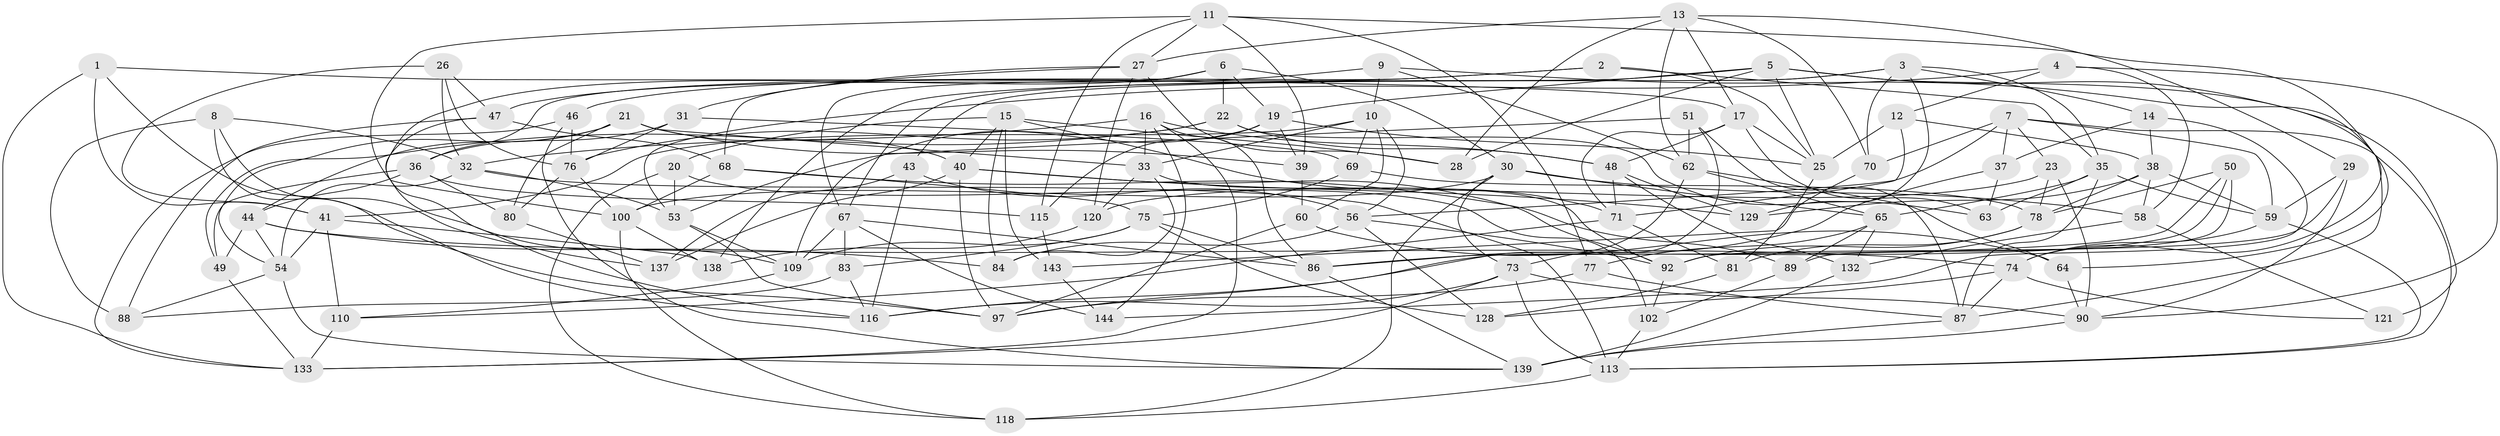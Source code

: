 // original degree distribution, {4: 1.0}
// Generated by graph-tools (version 1.1) at 2025/11/02/27/25 16:11:48]
// undirected, 97 vertices, 243 edges
graph export_dot {
graph [start="1"]
  node [color=gray90,style=filled];
  1;
  2;
  3 [super="+79"];
  4;
  5 [super="+34"];
  6 [super="+123"];
  7 [super="+119"];
  8;
  9;
  10 [super="+146"];
  11 [super="+82"];
  12;
  13 [super="+85"];
  14;
  15 [super="+108"];
  16 [super="+18"];
  17 [super="+24"];
  19 [super="+125"];
  20;
  21 [super="+99"];
  22 [super="+117"];
  23;
  25 [super="+72"];
  26;
  27 [super="+57"];
  28;
  29;
  30 [super="+91"];
  31;
  32 [super="+45"];
  33 [super="+52"];
  35 [super="+101"];
  36 [super="+42"];
  37;
  38 [super="+112"];
  39;
  40 [super="+148"];
  41 [super="+55"];
  43;
  44 [super="+96"];
  46;
  47 [super="+107"];
  48 [super="+134"];
  49;
  50;
  51;
  53 [super="+131"];
  54 [super="+111"];
  56 [super="+66"];
  58 [super="+145"];
  59 [super="+61"];
  60;
  62 [super="+94"];
  63;
  64;
  65 [super="+140"];
  67 [super="+106"];
  68 [super="+114"];
  69;
  70;
  71 [super="+95"];
  73 [super="+147"];
  74 [super="+93"];
  75 [super="+126"];
  76 [super="+127"];
  77;
  78 [super="+105"];
  80;
  81;
  83;
  84;
  86 [super="+130"];
  87 [super="+98"];
  88;
  89;
  90 [super="+141"];
  92 [super="+103"];
  97 [super="+104"];
  100 [super="+135"];
  102;
  109 [super="+122"];
  110;
  113 [super="+124"];
  115;
  116 [super="+136"];
  118;
  120;
  121;
  128;
  129;
  132;
  133 [super="+142"];
  137;
  138;
  139 [super="+149"];
  143;
  144;
  1 -- 116;
  1 -- 17;
  1 -- 41;
  1 -- 133;
  2 -- 25;
  2 -- 46;
  2 -- 36;
  2 -- 35;
  3 -- 35;
  3 -- 129;
  3 -- 43;
  3 -- 70;
  3 -- 14;
  3 -- 67;
  4 -- 90;
  4 -- 53;
  4 -- 12;
  4 -- 58;
  5 -- 138;
  5 -- 19;
  5 -- 121;
  5 -- 64;
  5 -- 25;
  5 -- 28;
  6 -- 22 [weight=2];
  6 -- 19;
  6 -- 67;
  6 -- 109;
  6 -- 30;
  7 -- 56;
  7 -- 37;
  7 -- 23;
  7 -- 70;
  7 -- 113;
  7 -- 59;
  8 -- 88;
  8 -- 137;
  8 -- 97;
  8 -- 32;
  9 -- 62;
  9 -- 47;
  9 -- 87;
  9 -- 10;
  10 -- 69;
  10 -- 60;
  10 -- 41;
  10 -- 56;
  10 -- 33;
  11 -- 39;
  11 -- 74;
  11 -- 115;
  11 -- 77;
  11 -- 100;
  11 -- 27;
  12 -- 71;
  12 -- 38;
  12 -- 25;
  13 -- 62;
  13 -- 28;
  13 -- 27;
  13 -- 17;
  13 -- 29;
  13 -- 70;
  14 -- 37;
  14 -- 144;
  14 -- 38;
  15 -- 84;
  15 -- 143;
  15 -- 20;
  15 -- 28;
  15 -- 71;
  15 -- 40;
  16 -- 33;
  16 -- 86;
  16 -- 32;
  16 -- 144;
  16 -- 133;
  16 -- 48;
  17 -- 71;
  17 -- 25;
  17 -- 63;
  17 -- 48;
  19 -- 39;
  19 -- 115;
  19 -- 25;
  19 -- 109;
  20 -- 102;
  20 -- 118;
  20 -- 53;
  21 -- 39;
  21 -- 44;
  21 -- 54;
  21 -- 80;
  21 -- 33;
  21 -- 40;
  22 -- 49;
  22 -- 63;
  22 -- 48;
  22 -- 76;
  23 -- 120;
  23 -- 90;
  23 -- 78;
  25 -- 81;
  26 -- 47;
  26 -- 41;
  26 -- 32;
  26 -- 76;
  27 -- 31;
  27 -- 68;
  27 -- 28;
  27 -- 120;
  29 -- 59;
  29 -- 90;
  29 -- 92;
  30 -- 100;
  30 -- 58;
  30 -- 118;
  30 -- 73;
  30 -- 65;
  31 -- 36;
  31 -- 76;
  31 -- 69;
  32 -- 54;
  32 -- 53;
  32 -- 113;
  33 -- 84;
  33 -- 120;
  33 -- 92;
  35 -- 87;
  35 -- 65;
  35 -- 63;
  35 -- 59;
  36 -- 49;
  36 -- 80;
  36 -- 115;
  36 -- 44;
  37 -- 86;
  37 -- 63;
  38 -- 58;
  38 -- 59;
  38 -- 129;
  38 -- 78;
  39 -- 60;
  40 -- 129;
  40 -- 92;
  40 -- 97;
  40 -- 137;
  41 -- 110;
  41 -- 54;
  41 -- 138;
  43 -- 137;
  43 -- 56;
  43 -- 116;
  44 -- 74;
  44 -- 49;
  44 -- 84;
  44 -- 54;
  46 -- 76;
  46 -- 133;
  46 -- 139;
  47 -- 88;
  47 -- 68 [weight=2];
  47 -- 116;
  48 -- 129;
  48 -- 71;
  48 -- 132;
  49 -- 133;
  50 -- 89;
  50 -- 116;
  50 -- 78;
  50 -- 86;
  51 -- 87;
  51 -- 73;
  51 -- 53;
  51 -- 62;
  53 -- 97;
  53 -- 109;
  54 -- 139;
  54 -- 88;
  56 -- 84;
  56 -- 92;
  56 -- 128;
  58 -- 121 [weight=2];
  58 -- 132;
  59 -- 113;
  59 -- 74;
  60 -- 64;
  60 -- 97;
  62 -- 64;
  62 -- 97;
  62 -- 65;
  64 -- 90;
  65 -- 77;
  65 -- 89;
  65 -- 132;
  67 -- 144;
  67 -- 83;
  67 -- 86;
  67 -- 109;
  68 -- 89;
  68 -- 75;
  68 -- 100;
  69 -- 78;
  69 -- 75;
  70 -- 143;
  71 -- 81;
  71 -- 110;
  73 -- 90;
  73 -- 116;
  73 -- 133;
  73 -- 113;
  74 -- 128;
  74 -- 87;
  74 -- 121;
  75 -- 109;
  75 -- 128;
  75 -- 83;
  75 -- 86;
  76 -- 80;
  76 -- 100;
  77 -- 87;
  77 -- 97;
  78 -- 81;
  78 -- 92;
  80 -- 137;
  81 -- 128;
  83 -- 88;
  83 -- 116;
  86 -- 139;
  87 -- 139;
  89 -- 102;
  90 -- 139;
  92 -- 102;
  100 -- 118;
  100 -- 138;
  102 -- 113;
  109 -- 110;
  110 -- 133;
  113 -- 118;
  115 -- 143;
  120 -- 138;
  132 -- 139;
  143 -- 144;
}
